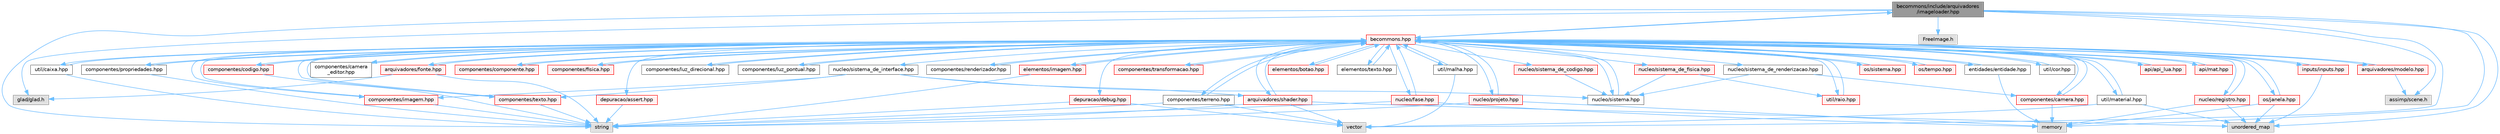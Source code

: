 digraph "becommons/include/arquivadores/imageloader.hpp"
{
 // LATEX_PDF_SIZE
  bgcolor="transparent";
  edge [fontname=Helvetica,fontsize=10,labelfontname=Helvetica,labelfontsize=10];
  node [fontname=Helvetica,fontsize=10,shape=box,height=0.2,width=0.4];
  Node1 [id="Node000001",label="becommons/include/arquivadores\l/imageloader.hpp",height=0.2,width=0.4,color="gray40", fillcolor="grey60", style="filled", fontcolor="black",tooltip="Gerencia as imagems/texturas carregadas na engine."];
  Node1 -> Node2 [id="edge1_Node000001_Node000002",color="steelblue1",style="solid",tooltip=" "];
  Node2 [id="Node000002",label="glad/glad.h",height=0.2,width=0.4,color="grey60", fillcolor="#E0E0E0", style="filled",tooltip=" "];
  Node1 -> Node3 [id="edge2_Node000001_Node000003",color="steelblue1",style="solid",tooltip=" "];
  Node3 [id="Node000003",label="string",height=0.2,width=0.4,color="grey60", fillcolor="#E0E0E0", style="filled",tooltip=" "];
  Node1 -> Node4 [id="edge3_Node000001_Node000004",color="steelblue1",style="solid",tooltip=" "];
  Node4 [id="Node000004",label="unordered_map",height=0.2,width=0.4,color="grey60", fillcolor="#E0E0E0", style="filled",tooltip=" "];
  Node1 -> Node5 [id="edge4_Node000001_Node000005",color="steelblue1",style="solid",tooltip=" "];
  Node5 [id="Node000005",label="FreeImage.h",height=0.2,width=0.4,color="grey60", fillcolor="#E0E0E0", style="filled",tooltip=" "];
  Node1 -> Node6 [id="edge5_Node000001_Node000006",color="steelblue1",style="solid",tooltip=" "];
  Node6 [id="Node000006",label="assimp/scene.h",height=0.2,width=0.4,color="grey60", fillcolor="#E0E0E0", style="filled",tooltip=" "];
  Node1 -> Node7 [id="edge6_Node000001_Node000007",color="steelblue1",style="solid",tooltip=" "];
  Node7 [id="Node000007",label="vector",height=0.2,width=0.4,color="grey60", fillcolor="#E0E0E0", style="filled",tooltip=" "];
  Node1 -> Node8 [id="edge7_Node000001_Node000008",color="steelblue1",style="solid",tooltip=" "];
  Node8 [id="Node000008",label="memory",height=0.2,width=0.4,color="grey60", fillcolor="#E0E0E0", style="filled",tooltip=" "];
  Node1 -> Node9 [id="edge8_Node000001_Node000009",color="steelblue1",style="solid",tooltip=" "];
  Node9 [id="Node000009",label="becommons.hpp",height=0.2,width=0.4,color="red", fillcolor="#FFF0F0", style="filled",URL="$becommons_8hpp.html",tooltip=" "];
  Node9 -> Node10 [id="edge9_Node000009_Node000010",color="steelblue1",style="solid",tooltip=" "];
  Node10 [id="Node000010",label="api/api_lua.hpp",height=0.2,width=0.4,color="red", fillcolor="#FFF0F0", style="filled",URL="$api__lua_8hpp.html",tooltip="Gerencia a configuração do luabridge para api lua."];
  Node10 -> Node9 [id="edge10_Node000010_Node000009",color="steelblue1",style="solid",tooltip=" "];
  Node9 -> Node15 [id="edge11_Node000009_Node000015",color="steelblue1",style="solid",tooltip=" "];
  Node15 [id="Node000015",label="api/mat.hpp",height=0.2,width=0.4,color="red", fillcolor="#FFF0F0", style="filled",URL="$mat_8hpp.html",tooltip="Gerencia funçoes matemáticas."];
  Node15 -> Node9 [id="edge12_Node000015_Node000009",color="steelblue1",style="solid",tooltip=" "];
  Node9 -> Node18 [id="edge13_Node000009_Node000018",color="steelblue1",style="solid",tooltip=" "];
  Node18 [id="Node000018",label="arquivadores/fonte.hpp",height=0.2,width=0.4,color="red", fillcolor="#FFF0F0", style="filled",URL="$fonte_8hpp.html",tooltip="Define estruturas básicas para renderização de textos."];
  Node18 -> Node2 [id="edge14_Node000018_Node000002",color="steelblue1",style="solid",tooltip=" "];
  Node18 -> Node3 [id="edge15_Node000018_Node000003",color="steelblue1",style="solid",tooltip=" "];
  Node18 -> Node9 [id="edge16_Node000018_Node000009",color="steelblue1",style="solid",tooltip=" "];
  Node9 -> Node1 [id="edge17_Node000009_Node000001",color="steelblue1",style="solid",tooltip=" "];
  Node9 -> Node21 [id="edge18_Node000009_Node000021",color="steelblue1",style="solid",tooltip=" "];
  Node21 [id="Node000021",label="arquivadores/modelo.hpp",height=0.2,width=0.4,color="red", fillcolor="#FFF0F0", style="filled",URL="$modelo_8hpp.html",tooltip="Carrega um modelo usando a biblioteca assimp com base em um diretório."];
  Node21 -> Node6 [id="edge19_Node000021_Node000006",color="steelblue1",style="solid",tooltip=" "];
  Node21 -> Node9 [id="edge20_Node000021_Node000009",color="steelblue1",style="solid",tooltip=" "];
  Node9 -> Node23 [id="edge21_Node000009_Node000023",color="steelblue1",style="solid",tooltip=" "];
  Node23 [id="Node000023",label="arquivadores/shader.hpp",height=0.2,width=0.4,color="red", fillcolor="#FFF0F0", style="filled",URL="$shader_8hpp.html",tooltip="Gerencia os shaders GLSL."];
  Node23 -> Node3 [id="edge22_Node000023_Node000003",color="steelblue1",style="solid",tooltip=" "];
  Node23 -> Node7 [id="edge23_Node000023_Node000007",color="steelblue1",style="solid",tooltip=" "];
  Node23 -> Node4 [id="edge24_Node000023_Node000004",color="steelblue1",style="solid",tooltip=" "];
  Node23 -> Node9 [id="edge25_Node000023_Node000009",color="steelblue1",style="solid",tooltip=" "];
  Node9 -> Node29 [id="edge26_Node000009_Node000029",color="steelblue1",style="solid",tooltip=" "];
  Node29 [id="Node000029",label="componentes/camera.hpp",height=0.2,width=0.4,color="red", fillcolor="#FFF0F0", style="filled",URL="$camera_8hpp.html",tooltip="Estrutura básica de câmera."];
  Node29 -> Node8 [id="edge27_Node000029_Node000008",color="steelblue1",style="solid",tooltip=" "];
  Node29 -> Node9 [id="edge28_Node000029_Node000009",color="steelblue1",style="solid",tooltip=" "];
  Node9 -> Node32 [id="edge29_Node000009_Node000032",color="steelblue1",style="solid",tooltip=" "];
  Node32 [id="Node000032",label="componentes/camera\l_editor.hpp",height=0.2,width=0.4,color="grey40", fillcolor="white", style="filled",URL="$camera__editor_8hpp.html",tooltip=" "];
  Node32 -> Node9 [id="edge30_Node000032_Node000009",color="steelblue1",style="solid",tooltip=" "];
  Node9 -> Node33 [id="edge31_Node000009_Node000033",color="steelblue1",style="solid",tooltip=" "];
  Node33 [id="Node000033",label="componentes/codigo.hpp",height=0.2,width=0.4,color="red", fillcolor="#FFF0F0", style="filled",URL="$codigo_8hpp.html",tooltip="Componente de código para entidades ECS."];
  Node33 -> Node3 [id="edge32_Node000033_Node000003",color="steelblue1",style="solid",tooltip=" "];
  Node33 -> Node9 [id="edge33_Node000033_Node000009",color="steelblue1",style="solid",tooltip=" "];
  Node9 -> Node35 [id="edge34_Node000009_Node000035",color="steelblue1",style="solid",tooltip=" "];
  Node35 [id="Node000035",label="componentes/componente.hpp",height=0.2,width=0.4,color="red", fillcolor="#FFF0F0", style="filled",URL="$componente_8hpp.html",tooltip="Estrutura base para componetes."];
  Node35 -> Node9 [id="edge35_Node000035_Node000009",color="steelblue1",style="solid",tooltip=" "];
  Node9 -> Node40 [id="edge36_Node000009_Node000040",color="steelblue1",style="solid",tooltip=" "];
  Node40 [id="Node000040",label="componentes/fisica.hpp",height=0.2,width=0.4,color="red", fillcolor="#FFF0F0", style="filled",URL="$fisica_8hpp.html",tooltip="Componente de física para entidades ECS."];
  Node40 -> Node9 [id="edge37_Node000040_Node000009",color="steelblue1",style="solid",tooltip=" "];
  Node9 -> Node41 [id="edge38_Node000009_Node000041",color="steelblue1",style="solid",tooltip=" "];
  Node41 [id="Node000041",label="componentes/imagem.hpp",height=0.2,width=0.4,color="red", fillcolor="#FFF0F0", style="filled",URL="$componentes_2imagem_8hpp.html",tooltip=" "];
  Node41 -> Node3 [id="edge39_Node000041_Node000003",color="steelblue1",style="solid",tooltip=" "];
  Node41 -> Node9 [id="edge40_Node000041_Node000009",color="steelblue1",style="solid",tooltip=" "];
  Node9 -> Node42 [id="edge41_Node000009_Node000042",color="steelblue1",style="solid",tooltip=" "];
  Node42 [id="Node000042",label="componentes/luz_direcional.hpp",height=0.2,width=0.4,color="grey40", fillcolor="white", style="filled",URL="$luz__direcional_8hpp.html",tooltip=" "];
  Node42 -> Node9 [id="edge42_Node000042_Node000009",color="steelblue1",style="solid",tooltip=" "];
  Node9 -> Node43 [id="edge43_Node000009_Node000043",color="steelblue1",style="solid",tooltip=" "];
  Node43 [id="Node000043",label="componentes/luz_pontual.hpp",height=0.2,width=0.4,color="grey40", fillcolor="white", style="filled",URL="$luz__pontual_8hpp.html",tooltip=" "];
  Node43 -> Node9 [id="edge44_Node000043_Node000009",color="steelblue1",style="solid",tooltip=" "];
  Node9 -> Node44 [id="edge45_Node000009_Node000044",color="steelblue1",style="solid",tooltip=" "];
  Node44 [id="Node000044",label="componentes/propriedades.hpp",height=0.2,width=0.4,color="grey40", fillcolor="white", style="filled",URL="$propriedades_8hpp.html",tooltip=" "];
  Node44 -> Node3 [id="edge46_Node000044_Node000003",color="steelblue1",style="solid",tooltip=" "];
  Node44 -> Node9 [id="edge47_Node000044_Node000009",color="steelblue1",style="solid",tooltip=" "];
  Node9 -> Node45 [id="edge48_Node000009_Node000045",color="steelblue1",style="solid",tooltip=" "];
  Node45 [id="Node000045",label="componentes/renderizador.hpp",height=0.2,width=0.4,color="grey40", fillcolor="white", style="filled",URL="$renderizador_8hpp.html",tooltip=" "];
  Node45 -> Node9 [id="edge49_Node000045_Node000009",color="steelblue1",style="solid",tooltip=" "];
  Node9 -> Node46 [id="edge50_Node000009_Node000046",color="steelblue1",style="solid",tooltip=" "];
  Node46 [id="Node000046",label="componentes/terreno.hpp",height=0.2,width=0.4,color="grey40", fillcolor="white", style="filled",URL="$terreno_8hpp.html",tooltip=" "];
  Node46 -> Node7 [id="edge51_Node000046_Node000007",color="steelblue1",style="solid",tooltip=" "];
  Node46 -> Node3 [id="edge52_Node000046_Node000003",color="steelblue1",style="solid",tooltip=" "];
  Node46 -> Node9 [id="edge53_Node000046_Node000009",color="steelblue1",style="solid",tooltip=" "];
  Node9 -> Node47 [id="edge54_Node000009_Node000047",color="steelblue1",style="solid",tooltip=" "];
  Node47 [id="Node000047",label="componentes/texto.hpp",height=0.2,width=0.4,color="red", fillcolor="#FFF0F0", style="filled",URL="$componentes_2texto_8hpp.html",tooltip=" "];
  Node47 -> Node3 [id="edge55_Node000047_Node000003",color="steelblue1",style="solid",tooltip=" "];
  Node47 -> Node9 [id="edge56_Node000047_Node000009",color="steelblue1",style="solid",tooltip=" "];
  Node9 -> Node48 [id="edge57_Node000009_Node000048",color="steelblue1",style="solid",tooltip=" "];
  Node48 [id="Node000048",label="componentes/transformacao.hpp",height=0.2,width=0.4,color="red", fillcolor="#FFF0F0", style="filled",URL="$transformacao_8hpp.html",tooltip="Calcula a mtriz de modelo para um objeto 3d qualquer."];
  Node48 -> Node9 [id="edge58_Node000048_Node000009",color="steelblue1",style="solid",tooltip=" "];
  Node9 -> Node52 [id="edge59_Node000009_Node000052",color="steelblue1",style="solid",tooltip=" "];
  Node52 [id="Node000052",label="depuracao/debug.hpp",height=0.2,width=0.4,color="red", fillcolor="#FFF0F0", style="filled",URL="$debug_8hpp.html",tooltip=" "];
  Node52 -> Node7 [id="edge60_Node000052_Node000007",color="steelblue1",style="solid",tooltip=" "];
  Node52 -> Node3 [id="edge61_Node000052_Node000003",color="steelblue1",style="solid",tooltip=" "];
  Node9 -> Node53 [id="edge62_Node000009_Node000053",color="steelblue1",style="solid",tooltip=" "];
  Node53 [id="Node000053",label="depuracao/assert.hpp",height=0.2,width=0.4,color="red", fillcolor="#FFF0F0", style="filled",URL="$assert_8hpp.html",tooltip=" "];
  Node53 -> Node3 [id="edge63_Node000053_Node000003",color="steelblue1",style="solid",tooltip=" "];
  Node9 -> Node56 [id="edge64_Node000009_Node000056",color="steelblue1",style="solid",tooltip=" "];
  Node56 [id="Node000056",label="elementos/botao.hpp",height=0.2,width=0.4,color="red", fillcolor="#FFF0F0", style="filled",URL="$botao_8hpp.html",tooltip=" "];
  Node56 -> Node9 [id="edge65_Node000056_Node000009",color="steelblue1",style="solid",tooltip=" "];
  Node9 -> Node58 [id="edge66_Node000009_Node000058",color="steelblue1",style="solid",tooltip=" "];
  Node58 [id="Node000058",label="elementos/imagem.hpp",height=0.2,width=0.4,color="red", fillcolor="#FFF0F0", style="filled",URL="$elementos_2imagem_8hpp.html",tooltip="Gerencia a configuração do luabridge para api lua."];
  Node58 -> Node3 [id="edge67_Node000058_Node000003",color="steelblue1",style="solid",tooltip=" "];
  Node58 -> Node9 [id="edge68_Node000058_Node000009",color="steelblue1",style="solid",tooltip=" "];
  Node9 -> Node59 [id="edge69_Node000009_Node000059",color="steelblue1",style="solid",tooltip=" "];
  Node59 [id="Node000059",label="elementos/texto.hpp",height=0.2,width=0.4,color="grey40", fillcolor="white", style="filled",URL="$elementos_2texto_8hpp.html",tooltip=" "];
  Node59 -> Node9 [id="edge70_Node000059_Node000009",color="steelblue1",style="solid",tooltip=" "];
  Node9 -> Node60 [id="edge71_Node000009_Node000060",color="steelblue1",style="solid",tooltip=" "];
  Node60 [id="Node000060",label="entidades/entidade.hpp",height=0.2,width=0.4,color="grey40", fillcolor="white", style="filled",URL="$entidade_8hpp.html",tooltip="Inclusoes e defini��es relacionadas � entidade."];
  Node60 -> Node8 [id="edge72_Node000060_Node000008",color="steelblue1",style="solid",tooltip=" "];
  Node60 -> Node9 [id="edge73_Node000060_Node000009",color="steelblue1",style="solid",tooltip=" "];
  Node9 -> Node61 [id="edge74_Node000009_Node000061",color="steelblue1",style="solid",tooltip=" "];
  Node61 [id="Node000061",label="inputs/inputs.hpp",height=0.2,width=0.4,color="red", fillcolor="#FFF0F0", style="filled",URL="$inputs_8hpp.html",tooltip=" "];
  Node61 -> Node4 [id="edge75_Node000061_Node000004",color="steelblue1",style="solid",tooltip=" "];
  Node61 -> Node9 [id="edge76_Node000061_Node000009",color="steelblue1",style="solid",tooltip=" "];
  Node9 -> Node62 [id="edge77_Node000009_Node000062",color="steelblue1",style="solid",tooltip=" "];
  Node62 [id="Node000062",label="nucleo/fase.hpp",height=0.2,width=0.4,color="red", fillcolor="#FFF0F0", style="filled",URL="$fase_8hpp.html",tooltip="Gerencia sistemas numa fase."];
  Node62 -> Node3 [id="edge78_Node000062_Node000003",color="steelblue1",style="solid",tooltip=" "];
  Node62 -> Node8 [id="edge79_Node000062_Node000008",color="steelblue1",style="solid",tooltip=" "];
  Node62 -> Node9 [id="edge80_Node000062_Node000009",color="steelblue1",style="solid",tooltip=" "];
  Node9 -> Node63 [id="edge81_Node000009_Node000063",color="steelblue1",style="solid",tooltip=" "];
  Node63 [id="Node000063",label="nucleo/projeto.hpp",height=0.2,width=0.4,color="red", fillcolor="#FFF0F0", style="filled",URL="$projeto_8hpp.html",tooltip="Gerencia configurações do projeto."];
  Node63 -> Node3 [id="edge82_Node000063_Node000003",color="steelblue1",style="solid",tooltip=" "];
  Node63 -> Node8 [id="edge83_Node000063_Node000008",color="steelblue1",style="solid",tooltip=" "];
  Node63 -> Node9 [id="edge84_Node000063_Node000009",color="steelblue1",style="solid",tooltip=" "];
  Node9 -> Node64 [id="edge85_Node000009_Node000064",color="steelblue1",style="solid",tooltip=" "];
  Node64 [id="Node000064",label="nucleo/registro.hpp",height=0.2,width=0.4,color="red", fillcolor="#FFF0F0", style="filled",URL="$registro_8hpp.html",tooltip="Inclusoes e definições relacionadas à registro."];
  Node64 -> Node4 [id="edge86_Node000064_Node000004",color="steelblue1",style="solid",tooltip=" "];
  Node64 -> Node8 [id="edge87_Node000064_Node000008",color="steelblue1",style="solid",tooltip=" "];
  Node64 -> Node9 [id="edge88_Node000064_Node000009",color="steelblue1",style="solid",tooltip=" "];
  Node9 -> Node66 [id="edge89_Node000009_Node000066",color="steelblue1",style="solid",tooltip=" "];
  Node66 [id="Node000066",label="nucleo/sistema.hpp",height=0.2,width=0.4,color="grey40", fillcolor="white", style="filled",URL="$nucleo_2sistema_8hpp.html",tooltip=" "];
  Node66 -> Node9 [id="edge90_Node000066_Node000009",color="steelblue1",style="solid",tooltip=" "];
  Node9 -> Node67 [id="edge91_Node000009_Node000067",color="steelblue1",style="solid",tooltip=" "];
  Node67 [id="Node000067",label="nucleo/sistema_de_codigo.hpp",height=0.2,width=0.4,color="red", fillcolor="#FFF0F0", style="filled",URL="$sistema__de__codigo_8hpp.html",tooltip=" "];
  Node67 -> Node66 [id="edge92_Node000067_Node000066",color="steelblue1",style="solid",tooltip=" "];
  Node9 -> Node70 [id="edge93_Node000009_Node000070",color="steelblue1",style="solid",tooltip=" "];
  Node70 [id="Node000070",label="nucleo/sistema_de_fisica.hpp",height=0.2,width=0.4,color="red", fillcolor="#FFF0F0", style="filled",URL="$sistema__de__fisica_8hpp.html",tooltip="Gerencia a fisica de jogo com o bullet3."];
  Node70 -> Node66 [id="edge94_Node000070_Node000066",color="steelblue1",style="solid",tooltip=" "];
  Node70 -> Node71 [id="edge95_Node000070_Node000071",color="steelblue1",style="solid",tooltip=" "];
  Node71 [id="Node000071",label="util/raio.hpp",height=0.2,width=0.4,color="red", fillcolor="#FFF0F0", style="filled",URL="$raio_8hpp.html",tooltip=" "];
  Node71 -> Node9 [id="edge96_Node000071_Node000009",color="steelblue1",style="solid",tooltip=" "];
  Node9 -> Node72 [id="edge97_Node000009_Node000072",color="steelblue1",style="solid",tooltip=" "];
  Node72 [id="Node000072",label="nucleo/sistema_de_interface.hpp",height=0.2,width=0.4,color="grey40", fillcolor="white", style="filled",URL="$sistema__de__interface_8hpp.html",tooltip=" "];
  Node72 -> Node66 [id="edge98_Node000072_Node000066",color="steelblue1",style="solid",tooltip=" "];
  Node72 -> Node23 [id="edge99_Node000072_Node000023",color="steelblue1",style="solid",tooltip=" "];
  Node72 -> Node47 [id="edge100_Node000072_Node000047",color="steelblue1",style="solid",tooltip=" "];
  Node72 -> Node41 [id="edge101_Node000072_Node000041",color="steelblue1",style="solid",tooltip=" "];
  Node9 -> Node73 [id="edge102_Node000009_Node000073",color="steelblue1",style="solid",tooltip=" "];
  Node73 [id="Node000073",label="nucleo/sistema_de_renderizacao.hpp",height=0.2,width=0.4,color="grey40", fillcolor="white", style="filled",URL="$sistema__de__renderizacao_8hpp.html",tooltip="Gerencia a renderizacao."];
  Node73 -> Node66 [id="edge103_Node000073_Node000066",color="steelblue1",style="solid",tooltip=" "];
  Node73 -> Node29 [id="edge104_Node000073_Node000029",color="steelblue1",style="solid",tooltip=" "];
  Node9 -> Node74 [id="edge105_Node000009_Node000074",color="steelblue1",style="solid",tooltip=" "];
  Node74 [id="Node000074",label="os/janela.hpp",height=0.2,width=0.4,color="red", fillcolor="#FFF0F0", style="filled",URL="$janela_8hpp.html",tooltip="Inicia e gerencia janela glfw."];
  Node74 -> Node8 [id="edge106_Node000074_Node000008",color="steelblue1",style="solid",tooltip=" "];
  Node74 -> Node4 [id="edge107_Node000074_Node000004",color="steelblue1",style="solid",tooltip=" "];
  Node74 -> Node9 [id="edge108_Node000074_Node000009",color="steelblue1",style="solid",tooltip=" "];
  Node9 -> Node75 [id="edge109_Node000009_Node000075",color="steelblue1",style="solid",tooltip=" "];
  Node75 [id="Node000075",label="os/sistema.hpp",height=0.2,width=0.4,color="red", fillcolor="#FFF0F0", style="filled",URL="$os_2sistema_8hpp.html",tooltip="funçoes do sistema"];
  Node75 -> Node9 [id="edge110_Node000075_Node000009",color="steelblue1",style="solid",tooltip=" "];
  Node9 -> Node78 [id="edge111_Node000009_Node000078",color="steelblue1",style="solid",tooltip=" "];
  Node78 [id="Node000078",label="os/tempo.hpp",height=0.2,width=0.4,color="red", fillcolor="#FFF0F0", style="filled",URL="$tempo_8hpp.html",tooltip="Inicia e gerencia o tempo."];
  Node78 -> Node9 [id="edge112_Node000078_Node000009",color="steelblue1",style="solid",tooltip=" "];
  Node9 -> Node80 [id="edge113_Node000009_Node000080",color="steelblue1",style="solid",tooltip=" "];
  Node80 [id="Node000080",label="util/caixa.hpp",height=0.2,width=0.4,color="grey40", fillcolor="white", style="filled",URL="$caixa_8hpp.html",tooltip=" "];
  Node80 -> Node3 [id="edge114_Node000080_Node000003",color="steelblue1",style="solid",tooltip=" "];
  Node80 -> Node9 [id="edge115_Node000080_Node000009",color="steelblue1",style="solid",tooltip=" "];
  Node9 -> Node81 [id="edge116_Node000009_Node000081",color="steelblue1",style="solid",tooltip=" "];
  Node81 [id="Node000081",label="util/cor.hpp",height=0.2,width=0.4,color="grey40", fillcolor="white", style="filled",URL="$cor_8hpp.html",tooltip=" "];
  Node81 -> Node9 [id="edge117_Node000081_Node000009",color="steelblue1",style="solid",tooltip=" "];
  Node9 -> Node82 [id="edge118_Node000009_Node000082",color="steelblue1",style="solid",tooltip=" "];
  Node82 [id="Node000082",label="util/malha.hpp",height=0.2,width=0.4,color="grey40", fillcolor="white", style="filled",URL="$malha_8hpp.html",tooltip=" "];
  Node82 -> Node7 [id="edge119_Node000082_Node000007",color="steelblue1",style="solid",tooltip=" "];
  Node82 -> Node9 [id="edge120_Node000082_Node000009",color="steelblue1",style="solid",tooltip=" "];
  Node9 -> Node83 [id="edge121_Node000009_Node000083",color="steelblue1",style="solid",tooltip=" "];
  Node83 [id="Node000083",label="util/material.hpp",height=0.2,width=0.4,color="grey40", fillcolor="white", style="filled",URL="$material_8hpp.html",tooltip=" "];
  Node83 -> Node4 [id="edge122_Node000083_Node000004",color="steelblue1",style="solid",tooltip=" "];
  Node83 -> Node7 [id="edge123_Node000083_Node000007",color="steelblue1",style="solid",tooltip=" "];
  Node83 -> Node9 [id="edge124_Node000083_Node000009",color="steelblue1",style="solid",tooltip=" "];
  Node9 -> Node71 [id="edge125_Node000009_Node000071",color="steelblue1",style="solid",tooltip=" "];
}
